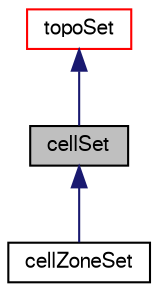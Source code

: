 digraph "cellSet"
{
  bgcolor="transparent";
  edge [fontname="FreeSans",fontsize="10",labelfontname="FreeSans",labelfontsize="10"];
  node [fontname="FreeSans",fontsize="10",shape=record];
  Node0 [label="cellSet",height=0.2,width=0.4,color="black", fillcolor="grey75", style="filled", fontcolor="black"];
  Node1 -> Node0 [dir="back",color="midnightblue",fontsize="10",style="solid",fontname="FreeSans"];
  Node1 [label="topoSet",height=0.2,width=0.4,color="red",URL="$a25462.html",tooltip="General set of labels of mesh quantity (points, cells, faces). "];
  Node0 -> Node10 [dir="back",color="midnightblue",fontsize="10",style="solid",fontname="FreeSans"];
  Node10 [label="cellZoneSet",height=0.2,width=0.4,color="black",URL="$a25442.html",tooltip="Like cellSet but updates cellZone when writing. "];
}
